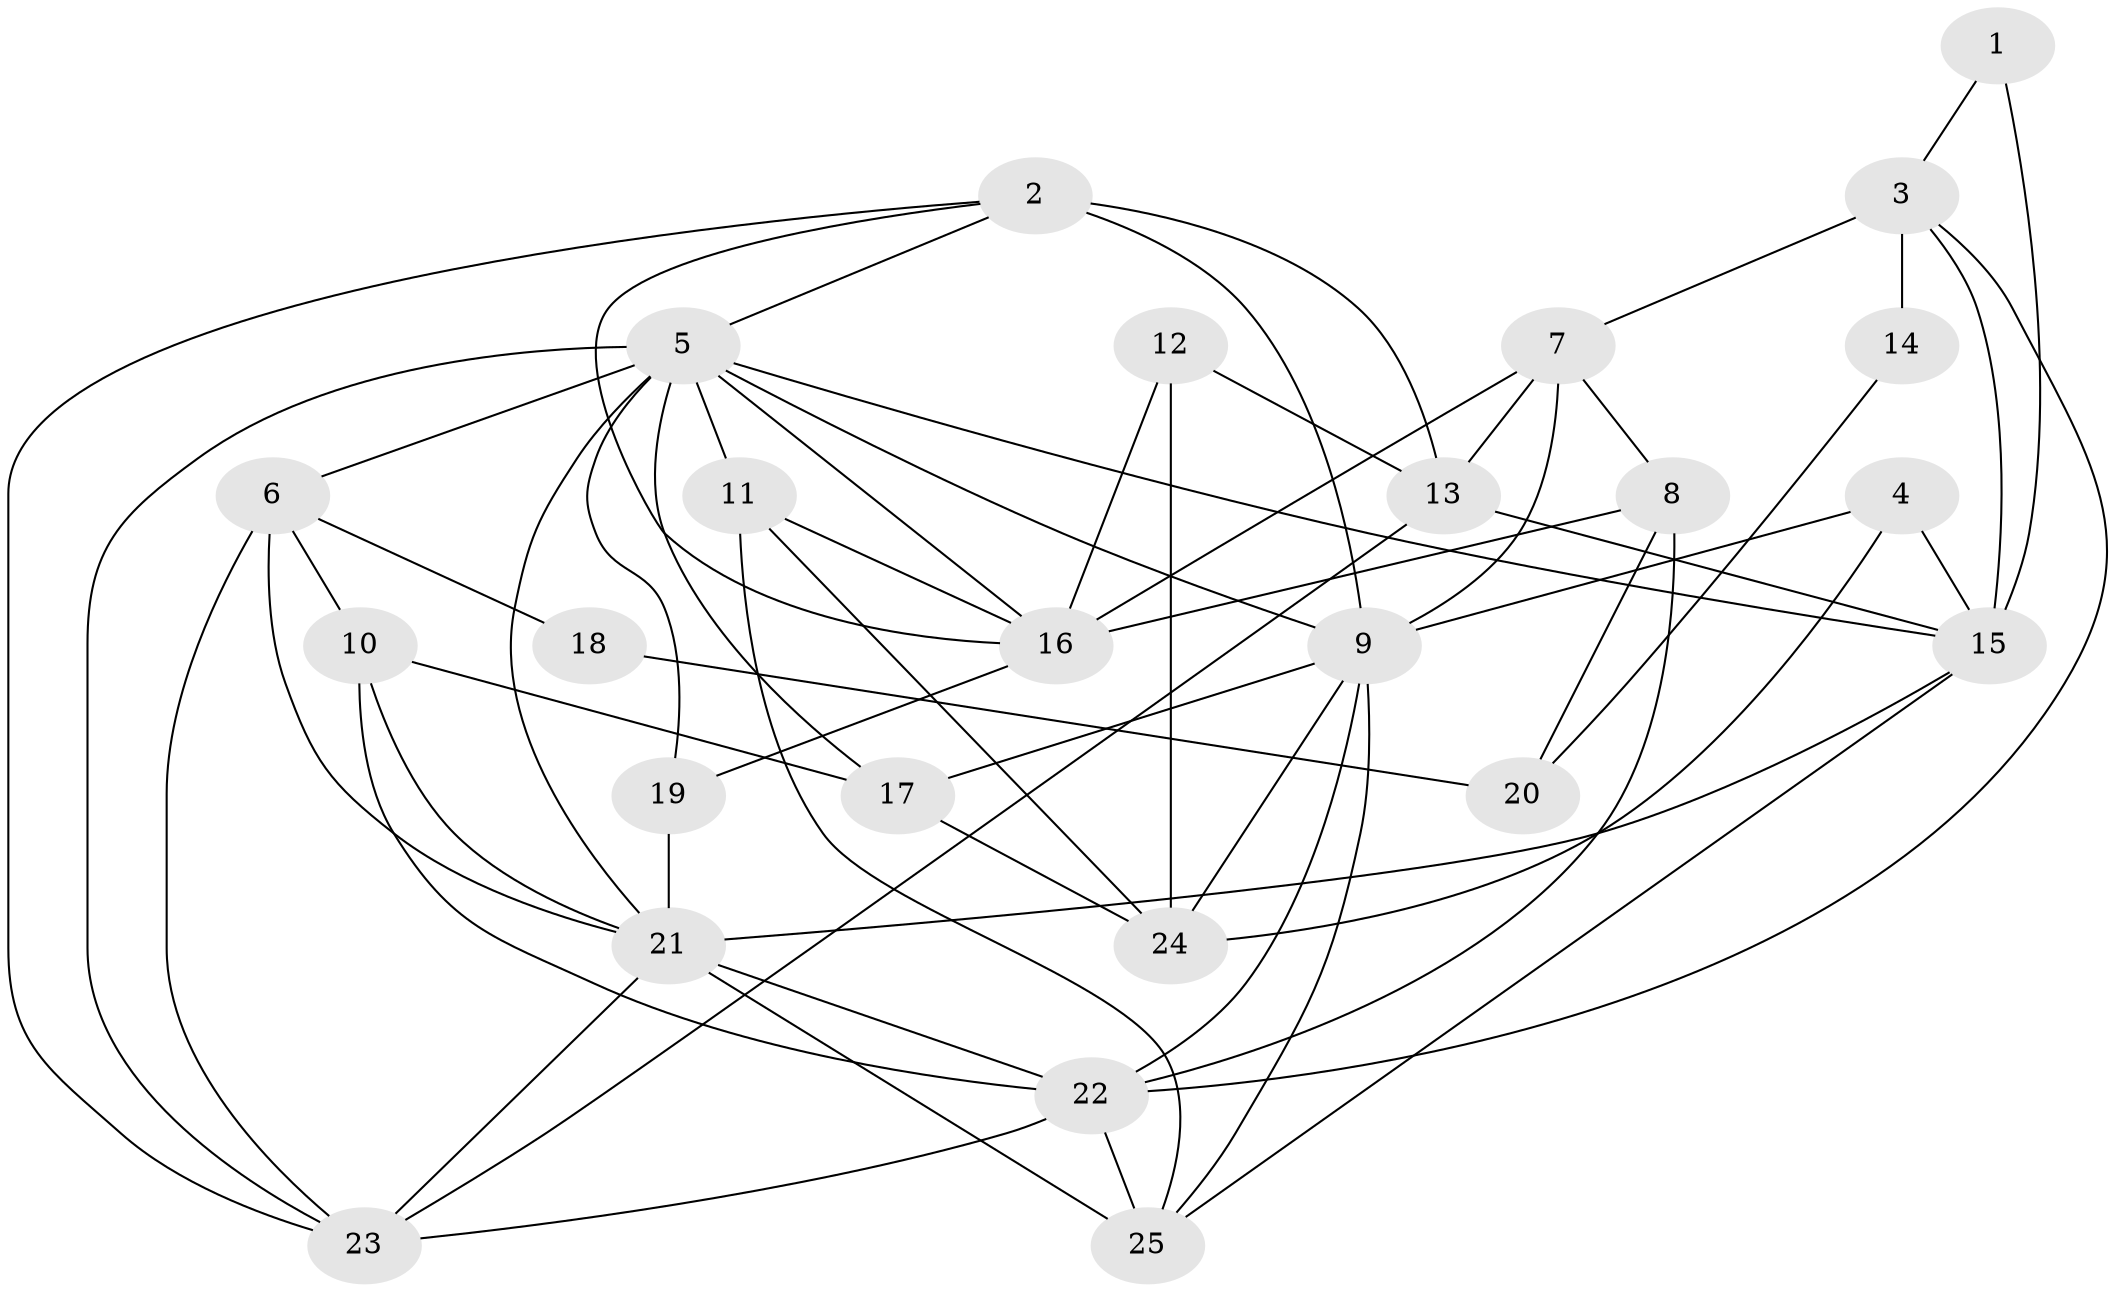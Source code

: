 // original degree distribution, {2: 0.08, 5: 0.18, 7: 0.06, 4: 0.3, 3: 0.32, 6: 0.06}
// Generated by graph-tools (version 1.1) at 2025/37/03/04/25 23:37:12]
// undirected, 25 vertices, 61 edges
graph export_dot {
  node [color=gray90,style=filled];
  1;
  2;
  3;
  4;
  5;
  6;
  7;
  8;
  9;
  10;
  11;
  12;
  13;
  14;
  15;
  16;
  17;
  18;
  19;
  20;
  21;
  22;
  23;
  24;
  25;
  1 -- 3 [weight=1.0];
  1 -- 15 [weight=1.0];
  2 -- 5 [weight=1.0];
  2 -- 9 [weight=2.0];
  2 -- 13 [weight=1.0];
  2 -- 16 [weight=1.0];
  2 -- 23 [weight=1.0];
  3 -- 7 [weight=1.0];
  3 -- 14 [weight=3.0];
  3 -- 15 [weight=1.0];
  3 -- 22 [weight=1.0];
  4 -- 9 [weight=1.0];
  4 -- 15 [weight=1.0];
  4 -- 24 [weight=1.0];
  5 -- 6 [weight=1.0];
  5 -- 9 [weight=1.0];
  5 -- 11 [weight=1.0];
  5 -- 15 [weight=1.0];
  5 -- 16 [weight=1.0];
  5 -- 17 [weight=1.0];
  5 -- 19 [weight=1.0];
  5 -- 21 [weight=1.0];
  5 -- 23 [weight=1.0];
  6 -- 10 [weight=1.0];
  6 -- 18 [weight=1.0];
  6 -- 21 [weight=1.0];
  6 -- 23 [weight=1.0];
  7 -- 8 [weight=1.0];
  7 -- 9 [weight=1.0];
  7 -- 13 [weight=1.0];
  7 -- 16 [weight=1.0];
  8 -- 16 [weight=1.0];
  8 -- 20 [weight=2.0];
  8 -- 22 [weight=2.0];
  9 -- 17 [weight=2.0];
  9 -- 22 [weight=1.0];
  9 -- 24 [weight=1.0];
  9 -- 25 [weight=1.0];
  10 -- 17 [weight=1.0];
  10 -- 21 [weight=1.0];
  10 -- 22 [weight=1.0];
  11 -- 16 [weight=1.0];
  11 -- 24 [weight=1.0];
  11 -- 25 [weight=1.0];
  12 -- 13 [weight=1.0];
  12 -- 16 [weight=1.0];
  12 -- 24 [weight=2.0];
  13 -- 15 [weight=1.0];
  13 -- 23 [weight=1.0];
  14 -- 20 [weight=1.0];
  15 -- 21 [weight=1.0];
  15 -- 25 [weight=1.0];
  16 -- 19 [weight=2.0];
  17 -- 24 [weight=2.0];
  18 -- 20 [weight=1.0];
  19 -- 21 [weight=2.0];
  21 -- 22 [weight=1.0];
  21 -- 23 [weight=1.0];
  21 -- 25 [weight=1.0];
  22 -- 23 [weight=1.0];
  22 -- 25 [weight=2.0];
}

